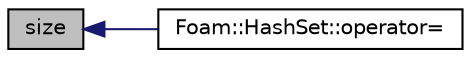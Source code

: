 digraph "size"
{
  bgcolor="transparent";
  edge [fontname="Helvetica",fontsize="10",labelfontname="Helvetica",labelfontsize="10"];
  node [fontname="Helvetica",fontsize="10",shape=record];
  rankdir="LR";
  Node1 [label="size",height=0.2,width=0.4,color="black", fillcolor="grey75", style="filled" fontcolor="black"];
  Node1 -> Node2 [dir="back",color="midnightblue",fontsize="10",style="solid",fontname="Helvetica"];
  Node2 [label="Foam::HashSet::operator=",height=0.2,width=0.4,color="black",URL="$classFoam_1_1HashSet.html#aaf2925af87b67df4b8d68d4f6cb8c4a6",tooltip="Assignment from a UList of keys. "];
}
